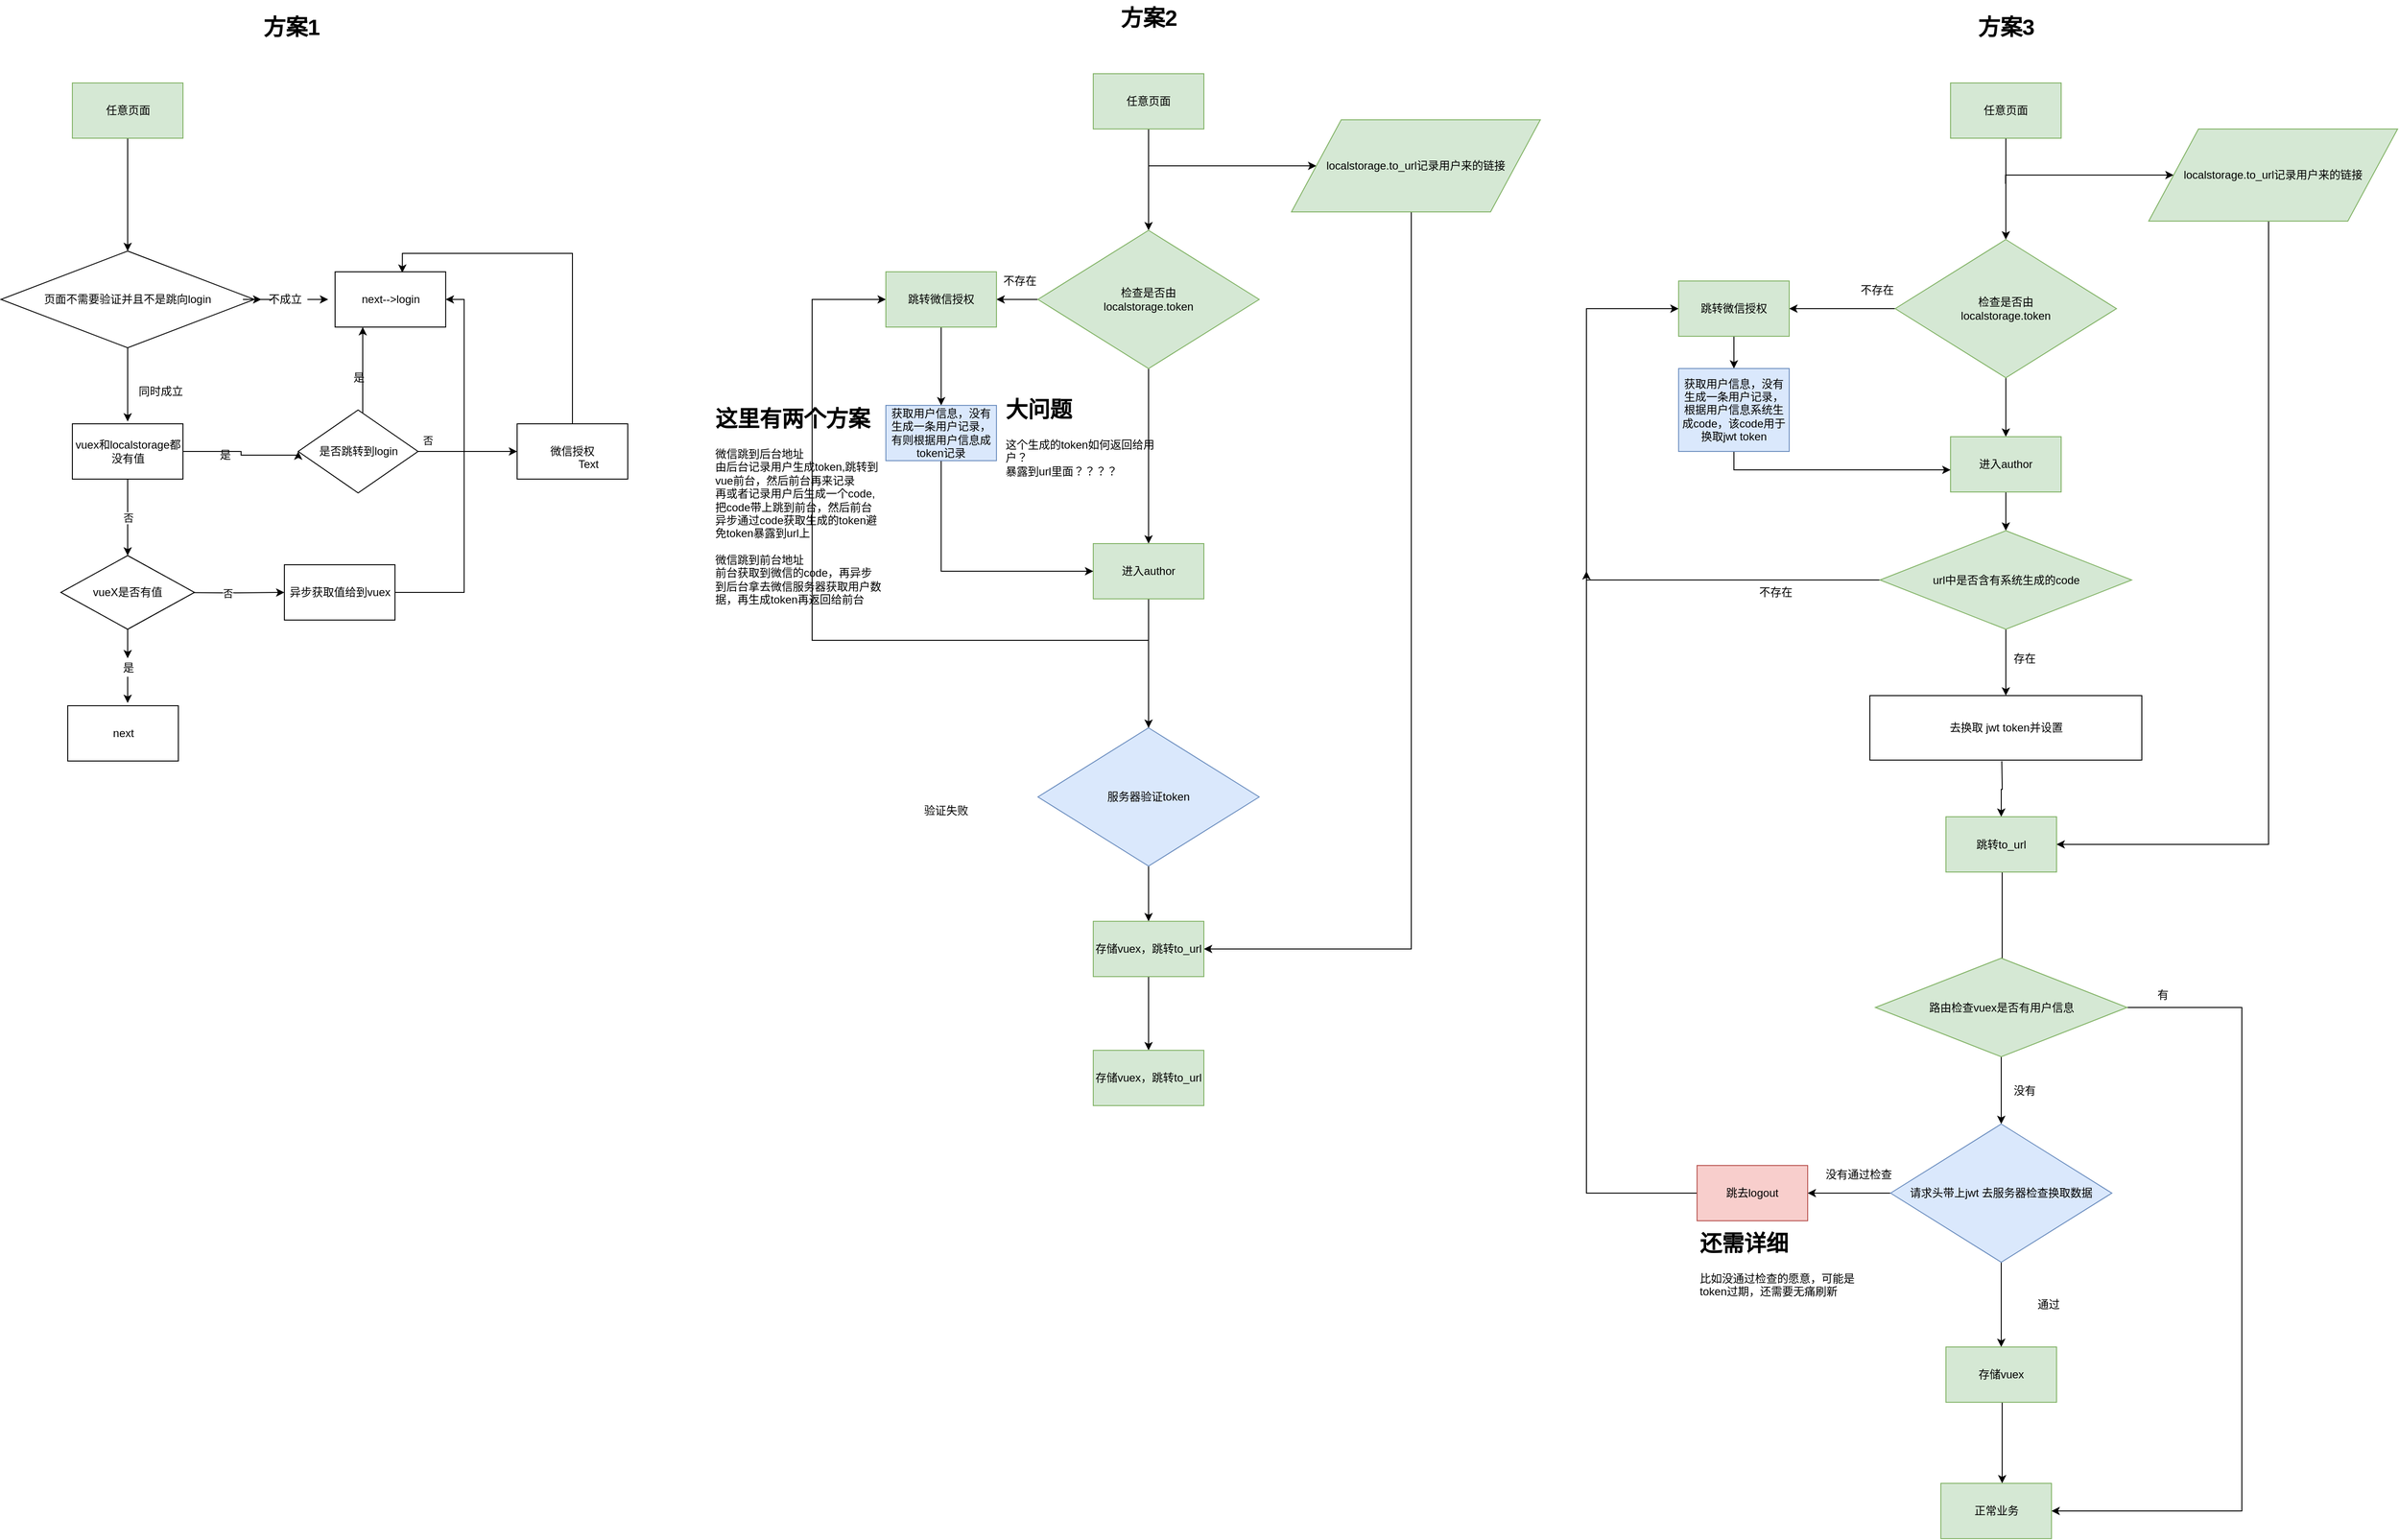 <mxfile version="12.3.8" type="github" pages="1">
  <diagram name="Page-1" id="c4acf3e9-155e-7222-9cf6-157b1a14988f">
    <mxGraphModel dx="2450" dy="944" grid="1" gridSize="10" guides="1" tooltips="1" connect="1" arrows="1" fold="1" page="1" pageScale="1" pageWidth="850" pageHeight="1100" background="#ffffff" math="0" shadow="0">
      <root>
        <mxCell id="0"/>
        <mxCell id="1" parent="0"/>
        <mxCell id="RdGBtFwpb-ngHzn6X-1z-10" style="edgeStyle=orthogonalEdgeStyle;rounded=0;orthogonalLoop=1;jettySize=auto;html=1;entryX=0;entryY=0.5;entryDx=0;entryDy=0;" parent="1" target="RdGBtFwpb-ngHzn6X-1z-11" edge="1">
          <mxGeometry relative="1" as="geometry">
            <mxPoint x="615" y="220" as="targetPoint"/>
            <mxPoint x="415" y="220" as="sourcePoint"/>
            <Array as="points">
              <mxPoint x="415" y="210"/>
            </Array>
          </mxGeometry>
        </mxCell>
        <mxCell id="RdGBtFwpb-ngHzn6X-1z-4" value="" style="edgeStyle=orthogonalEdgeStyle;rounded=0;orthogonalLoop=1;jettySize=auto;html=1;entryX=0.5;entryY=0;entryDx=0;entryDy=0;" parent="1" source="RdGBtFwpb-ngHzn6X-1z-1" target="RdGBtFwpb-ngHzn6X-1z-6" edge="1">
          <mxGeometry relative="1" as="geometry">
            <mxPoint x="415" y="250" as="targetPoint"/>
          </mxGeometry>
        </mxCell>
        <mxCell id="RdGBtFwpb-ngHzn6X-1z-1" value="任意页面" style="rounded=0;whiteSpace=wrap;html=1;fillColor=#d5e8d4;strokeColor=#82b366;" parent="1" vertex="1">
          <mxGeometry x="355" y="110" width="120" height="60" as="geometry"/>
        </mxCell>
        <mxCell id="RdGBtFwpb-ngHzn6X-1z-16" value="" style="edgeStyle=orthogonalEdgeStyle;rounded=0;orthogonalLoop=1;jettySize=auto;html=1;entryX=0.5;entryY=0;entryDx=0;entryDy=0;" parent="1" source="RdGBtFwpb-ngHzn6X-1z-6" target="RdGBtFwpb-ngHzn6X-1z-19" edge="1">
          <mxGeometry relative="1" as="geometry">
            <mxPoint x="415" y="630" as="targetPoint"/>
          </mxGeometry>
        </mxCell>
        <mxCell id="RdGBtFwpb-ngHzn6X-1z-25" style="edgeStyle=orthogonalEdgeStyle;rounded=0;orthogonalLoop=1;jettySize=auto;html=1;" parent="1" source="RdGBtFwpb-ngHzn6X-1z-6" target="RdGBtFwpb-ngHzn6X-1z-23" edge="1">
          <mxGeometry relative="1" as="geometry"/>
        </mxCell>
        <mxCell id="RdGBtFwpb-ngHzn6X-1z-6" value="检查是否由&lt;br&gt;localstorage.token" style="rhombus;whiteSpace=wrap;html=1;fillColor=#d5e8d4;strokeColor=#82b366;" parent="1" vertex="1">
          <mxGeometry x="295" y="280" width="240" height="150" as="geometry"/>
        </mxCell>
        <mxCell id="RdGBtFwpb-ngHzn6X-1z-14" value="" style="edgeStyle=orthogonalEdgeStyle;rounded=0;orthogonalLoop=1;jettySize=auto;html=1;entryX=1;entryY=0.5;entryDx=0;entryDy=0;exitX=0.5;exitY=1;exitDx=0;exitDy=0;" parent="1" source="RdGBtFwpb-ngHzn6X-1z-11" target="RdGBtFwpb-ngHzn6X-1z-31" edge="1">
          <mxGeometry relative="1" as="geometry">
            <mxPoint x="710" y="350" as="targetPoint"/>
            <Array as="points">
              <mxPoint x="700" y="260"/>
              <mxPoint x="700" y="1060"/>
            </Array>
          </mxGeometry>
        </mxCell>
        <mxCell id="RdGBtFwpb-ngHzn6X-1z-11" value="&lt;span style=&quot;white-space: normal&quot;&gt;localstorage.to_url记录用户来的链接&lt;/span&gt;" style="shape=parallelogram;perimeter=parallelogramPerimeter;whiteSpace=wrap;html=1;fillColor=#d5e8d4;strokeColor=#82b366;" parent="1" vertex="1">
          <mxGeometry x="570" y="160" width="270" height="100" as="geometry"/>
        </mxCell>
        <mxCell id="RdGBtFwpb-ngHzn6X-1z-17" value="存在" style="text;html=1;align=center;verticalAlign=middle;resizable=0;points=[];;autosize=1;" parent="1" vertex="1">
          <mxGeometry x="425" y="630" width="40" height="20" as="geometry"/>
        </mxCell>
        <mxCell id="RdGBtFwpb-ngHzn6X-1z-21" style="edgeStyle=orthogonalEdgeStyle;rounded=0;orthogonalLoop=1;jettySize=auto;html=1;" parent="1" source="RdGBtFwpb-ngHzn6X-1z-19" target="RdGBtFwpb-ngHzn6X-1z-20" edge="1">
          <mxGeometry relative="1" as="geometry">
            <mxPoint x="415" y="820" as="targetPoint"/>
          </mxGeometry>
        </mxCell>
        <mxCell id="RdGBtFwpb-ngHzn6X-1z-19" value="进入author" style="rounded=0;whiteSpace=wrap;html=1;fillColor=#d5e8d4;strokeColor=#82b366;" parent="1" vertex="1">
          <mxGeometry x="355" y="620" width="120" height="60" as="geometry"/>
        </mxCell>
        <mxCell id="RdGBtFwpb-ngHzn6X-1z-22" style="edgeStyle=orthogonalEdgeStyle;rounded=0;orthogonalLoop=1;jettySize=auto;html=1;entryX=0;entryY=0.5;entryDx=0;entryDy=0;" parent="1" source="RdGBtFwpb-ngHzn6X-1z-20" target="RdGBtFwpb-ngHzn6X-1z-23" edge="1">
          <mxGeometry relative="1" as="geometry">
            <mxPoint x="65" y="450" as="targetPoint"/>
            <mxPoint x="295" y="725" as="sourcePoint"/>
            <Array as="points">
              <mxPoint x="50" y="725"/>
              <mxPoint x="50" y="355"/>
            </Array>
          </mxGeometry>
        </mxCell>
        <mxCell id="RdGBtFwpb-ngHzn6X-1z-30" value="" style="edgeStyle=orthogonalEdgeStyle;rounded=0;orthogonalLoop=1;jettySize=auto;html=1;entryX=0.5;entryY=0;entryDx=0;entryDy=0;" parent="1" source="RdGBtFwpb-ngHzn6X-1z-20" target="RdGBtFwpb-ngHzn6X-1z-31" edge="1">
          <mxGeometry relative="1" as="geometry">
            <mxPoint x="410" y="1110" as="targetPoint"/>
          </mxGeometry>
        </mxCell>
        <mxCell id="RdGBtFwpb-ngHzn6X-1z-20" value="服务器验证token" style="rhombus;whiteSpace=wrap;html=1;fillColor=#dae8fc;strokeColor=#6c8ebf;" parent="1" vertex="1">
          <mxGeometry x="295" y="820" width="240" height="150" as="geometry"/>
        </mxCell>
        <mxCell id="RdGBtFwpb-ngHzn6X-1z-27" value="" style="edgeStyle=orthogonalEdgeStyle;rounded=0;orthogonalLoop=1;jettySize=auto;html=1;" parent="1" source="RdGBtFwpb-ngHzn6X-1z-23" target="RdGBtFwpb-ngHzn6X-1z-26" edge="1">
          <mxGeometry relative="1" as="geometry"/>
        </mxCell>
        <mxCell id="RdGBtFwpb-ngHzn6X-1z-23" value="跳转微信授权" style="rounded=0;whiteSpace=wrap;html=1;fillColor=#d5e8d4;strokeColor=#82b366;" parent="1" vertex="1">
          <mxGeometry x="130" y="325" width="120" height="60" as="geometry"/>
        </mxCell>
        <mxCell id="RdGBtFwpb-ngHzn6X-1z-28" style="edgeStyle=orthogonalEdgeStyle;rounded=0;orthogonalLoop=1;jettySize=auto;html=1;exitX=0.5;exitY=1;exitDx=0;exitDy=0;" parent="1" source="RdGBtFwpb-ngHzn6X-1z-26" target="RdGBtFwpb-ngHzn6X-1z-19" edge="1">
          <mxGeometry relative="1" as="geometry">
            <Array as="points">
              <mxPoint x="190" y="650"/>
            </Array>
          </mxGeometry>
        </mxCell>
        <mxCell id="RdGBtFwpb-ngHzn6X-1z-26" value="获取用户信息，没有生成一条用户记录，有则根据用户信息成token记录" style="rounded=0;whiteSpace=wrap;html=1;fillColor=#dae8fc;strokeColor=#6c8ebf;" parent="1" vertex="1">
          <mxGeometry x="130" y="470" width="120" height="60" as="geometry"/>
        </mxCell>
        <mxCell id="RdGBtFwpb-ngHzn6X-1z-24" value="验证失败" style="text;html=1;align=center;verticalAlign=middle;resizable=0;points=[];;autosize=1;" parent="1" vertex="1">
          <mxGeometry x="165" y="900" width="60" height="20" as="geometry"/>
        </mxCell>
        <mxCell id="RdGBtFwpb-ngHzn6X-1z-33" value="" style="edgeStyle=orthogonalEdgeStyle;rounded=0;orthogonalLoop=1;jettySize=auto;html=1;" parent="1" source="RdGBtFwpb-ngHzn6X-1z-31" target="RdGBtFwpb-ngHzn6X-1z-32" edge="1">
          <mxGeometry relative="1" as="geometry"/>
        </mxCell>
        <mxCell id="RdGBtFwpb-ngHzn6X-1z-31" value="存储vuex，跳转to_url" style="rounded=0;whiteSpace=wrap;html=1;fillColor=#d5e8d4;strokeColor=#82b366;" parent="1" vertex="1">
          <mxGeometry x="355" y="1030" width="120" height="60" as="geometry"/>
        </mxCell>
        <mxCell id="RdGBtFwpb-ngHzn6X-1z-32" value="存储vuex，跳转to_url" style="rounded=0;whiteSpace=wrap;html=1;fillColor=#d5e8d4;strokeColor=#82b366;" parent="1" vertex="1">
          <mxGeometry x="355" y="1170" width="120" height="60" as="geometry"/>
        </mxCell>
        <mxCell id="RdGBtFwpb-ngHzn6X-1z-34" value="不存在" style="text;html=1;align=center;verticalAlign=middle;resizable=0;points=[];;autosize=1;" parent="1" vertex="1">
          <mxGeometry x="250" y="325" width="50" height="20" as="geometry"/>
        </mxCell>
        <mxCell id="RdGBtFwpb-ngHzn6X-1z-36" value="&lt;h1&gt;大问题&lt;/h1&gt;&lt;div&gt;这个生成的token如何返回给用户？&lt;/div&gt;&lt;div&gt;暴露到url里面？？？？&lt;/div&gt;" style="text;html=1;strokeColor=none;fillColor=none;spacing=5;spacingTop=-20;whiteSpace=wrap;overflow=hidden;rounded=0;" parent="1" vertex="1">
          <mxGeometry x="255" y="455" width="190" height="120" as="geometry"/>
        </mxCell>
        <mxCell id="RdGBtFwpb-ngHzn6X-1z-37" value="方案2" style="text;strokeColor=none;fillColor=none;html=1;fontSize=24;fontStyle=1;verticalAlign=middle;align=center;" parent="1" vertex="1">
          <mxGeometry x="365" y="30" width="100" height="40" as="geometry"/>
        </mxCell>
        <mxCell id="hU68iRJ8JovTnebR8NAB-27" value="" style="edgeStyle=orthogonalEdgeStyle;rounded=0;orthogonalLoop=1;jettySize=auto;html=1;entryX=0.5;entryY=0;entryDx=0;entryDy=0;" parent="1" source="hU68iRJ8JovTnebR8NAB-28" target="hU68iRJ8JovTnebR8NAB-52" edge="1">
          <mxGeometry relative="1" as="geometry">
            <mxPoint x="-692.5" y="290" as="targetPoint"/>
          </mxGeometry>
        </mxCell>
        <mxCell id="hU68iRJ8JovTnebR8NAB-28" value="任意页面" style="rounded=0;whiteSpace=wrap;html=1;fillColor=#d5e8d4;strokeColor=#82b366;" parent="1" vertex="1">
          <mxGeometry x="-752.5" y="120" width="120" height="60" as="geometry"/>
        </mxCell>
        <mxCell id="hU68iRJ8JovTnebR8NAB-50" value="方案1" style="text;strokeColor=none;fillColor=none;html=1;fontSize=24;fontStyle=1;verticalAlign=middle;align=center;" parent="1" vertex="1">
          <mxGeometry x="-565" y="40" width="100" height="40" as="geometry"/>
        </mxCell>
        <mxCell id="hU68iRJ8JovTnebR8NAB-55" value="" style="edgeStyle=orthogonalEdgeStyle;rounded=0;orthogonalLoop=1;jettySize=auto;html=1;" parent="1" source="hU68iRJ8JovTnebR8NAB-52" edge="1">
          <mxGeometry relative="1" as="geometry">
            <mxPoint x="-692.5" y="487.5" as="targetPoint"/>
          </mxGeometry>
        </mxCell>
        <mxCell id="hU68iRJ8JovTnebR8NAB-59" value="" style="edgeStyle=orthogonalEdgeStyle;rounded=0;orthogonalLoop=1;jettySize=auto;html=1;" parent="1" source="hU68iRJ8JovTnebR8NAB-60" edge="1">
          <mxGeometry relative="1" as="geometry">
            <mxPoint x="-475" y="355" as="targetPoint"/>
          </mxGeometry>
        </mxCell>
        <mxCell id="hU68iRJ8JovTnebR8NAB-52" value="页面不需要验证并且不是跳向login" style="rhombus;whiteSpace=wrap;html=1;" parent="1" vertex="1">
          <mxGeometry x="-830" y="302.5" width="275" height="105" as="geometry"/>
        </mxCell>
        <mxCell id="hU68iRJ8JovTnebR8NAB-56" value="同时成立" style="text;html=1;align=center;verticalAlign=middle;resizable=0;points=[];;autosize=1;" parent="1" vertex="1">
          <mxGeometry x="-687.5" y="445" width="60" height="20" as="geometry"/>
        </mxCell>
        <mxCell id="hU68iRJ8JovTnebR8NAB-57" value="next--&amp;gt;login" style="rounded=0;whiteSpace=wrap;html=1;" parent="1" vertex="1">
          <mxGeometry x="-467.5" y="325" width="120" height="60" as="geometry"/>
        </mxCell>
        <mxCell id="hU68iRJ8JovTnebR8NAB-60" value="不成立" style="text;html=1;align=center;verticalAlign=middle;resizable=0;points=[];;autosize=1;" parent="1" vertex="1">
          <mxGeometry x="-547.5" y="345" width="50" height="20" as="geometry"/>
        </mxCell>
        <mxCell id="hU68iRJ8JovTnebR8NAB-61" value="" style="edgeStyle=orthogonalEdgeStyle;rounded=0;orthogonalLoop=1;jettySize=auto;html=1;" parent="1" source="hU68iRJ8JovTnebR8NAB-52" target="hU68iRJ8JovTnebR8NAB-60" edge="1">
          <mxGeometry relative="1" as="geometry">
            <mxPoint x="-555" y="355" as="sourcePoint"/>
            <mxPoint x="-475" y="355" as="targetPoint"/>
          </mxGeometry>
        </mxCell>
        <mxCell id="hU68iRJ8JovTnebR8NAB-64" value="否" style="edgeStyle=orthogonalEdgeStyle;rounded=0;orthogonalLoop=1;jettySize=auto;html=1;" parent="1" source="hU68iRJ8JovTnebR8NAB-62" target="hU68iRJ8JovTnebR8NAB-76" edge="1">
          <mxGeometry relative="1" as="geometry">
            <mxPoint x="-692.5" y="630" as="targetPoint"/>
          </mxGeometry>
        </mxCell>
        <mxCell id="hU68iRJ8JovTnebR8NAB-66" value="" style="edgeStyle=orthogonalEdgeStyle;rounded=0;orthogonalLoop=1;jettySize=auto;html=1;entryX=0;entryY=0.5;entryDx=0;entryDy=0;" parent="1" source="hU68iRJ8JovTnebR8NAB-62" target="hU68iRJ8JovTnebR8NAB-69" edge="1">
          <mxGeometry relative="1" as="geometry">
            <mxPoint x="-517.5" y="520" as="targetPoint"/>
            <Array as="points">
              <mxPoint x="-569.5" y="520"/>
              <mxPoint x="-569.5" y="524"/>
              <mxPoint x="-507.5" y="524"/>
            </Array>
          </mxGeometry>
        </mxCell>
        <mxCell id="hU68iRJ8JovTnebR8NAB-62" value="vuex和localstorage都没有值" style="rounded=0;whiteSpace=wrap;html=1;" parent="1" vertex="1">
          <mxGeometry x="-752.5" y="490" width="120" height="60" as="geometry"/>
        </mxCell>
        <mxCell id="hU68iRJ8JovTnebR8NAB-84" value="" style="edgeStyle=orthogonalEdgeStyle;rounded=0;orthogonalLoop=1;jettySize=auto;html=1;entryX=0.608;entryY=0.017;entryDx=0;entryDy=0;entryPerimeter=0;exitX=0.5;exitY=0;exitDx=0;exitDy=0;" parent="1" source="hU68iRJ8JovTnebR8NAB-65" target="hU68iRJ8JovTnebR8NAB-57" edge="1">
          <mxGeometry relative="1" as="geometry">
            <mxPoint x="-217.5" y="490" as="sourcePoint"/>
            <mxPoint x="-217.5" y="410" as="targetPoint"/>
            <Array as="points">
              <mxPoint x="-210" y="305"/>
              <mxPoint x="-395" y="305"/>
            </Array>
          </mxGeometry>
        </mxCell>
        <mxCell id="hU68iRJ8JovTnebR8NAB-65" value="微信授权" style="rounded=0;whiteSpace=wrap;html=1;" parent="1" vertex="1">
          <mxGeometry x="-270" y="490" width="120" height="60" as="geometry"/>
        </mxCell>
        <mxCell id="hU68iRJ8JovTnebR8NAB-67" value="是" style="text;html=1;align=center;verticalAlign=middle;resizable=0;points=[];;autosize=1;" parent="1" vertex="1">
          <mxGeometry x="-602.5" y="514" width="30" height="20" as="geometry"/>
        </mxCell>
        <mxCell id="hU68iRJ8JovTnebR8NAB-70" style="edgeStyle=orthogonalEdgeStyle;rounded=0;orthogonalLoop=1;jettySize=auto;html=1;exitX=1;exitY=0.5;exitDx=0;exitDy=0;entryX=0;entryY=0.5;entryDx=0;entryDy=0;" parent="1" source="hU68iRJ8JovTnebR8NAB-69" target="hU68iRJ8JovTnebR8NAB-65" edge="1">
          <mxGeometry relative="1" as="geometry">
            <mxPoint x="-277.5" y="520" as="targetPoint"/>
          </mxGeometry>
        </mxCell>
        <mxCell id="hU68iRJ8JovTnebR8NAB-72" value="否" style="edgeStyle=orthogonalEdgeStyle;rounded=0;orthogonalLoop=1;jettySize=auto;html=1;entryX=0.25;entryY=1;entryDx=0;entryDy=0;" parent="1" source="hU68iRJ8JovTnebR8NAB-69" target="hU68iRJ8JovTnebR8NAB-57" edge="1">
          <mxGeometry x="0.28" y="-114" relative="1" as="geometry">
            <mxPoint x="-447.5" y="390" as="targetPoint"/>
            <Array as="points">
              <mxPoint x="-437.5" y="420"/>
              <mxPoint x="-437.5" y="420"/>
            </Array>
            <mxPoint x="-44" y="90" as="offset"/>
          </mxGeometry>
        </mxCell>
        <mxCell id="hU68iRJ8JovTnebR8NAB-69" value="是否跳转到login" style="rhombus;whiteSpace=wrap;html=1;" parent="1" vertex="1">
          <mxGeometry x="-507.5" y="475" width="130" height="90" as="geometry"/>
        </mxCell>
        <mxCell id="hU68iRJ8JovTnebR8NAB-71" value="是" style="text;html=1;align=center;verticalAlign=middle;resizable=0;points=[];;autosize=1;" parent="1" vertex="1">
          <mxGeometry x="-457.5" y="430" width="30" height="20" as="geometry"/>
        </mxCell>
        <mxCell id="hU68iRJ8JovTnebR8NAB-75" value="否" style="edgeStyle=orthogonalEdgeStyle;rounded=0;orthogonalLoop=1;jettySize=auto;html=1;" parent="1" target="hU68iRJ8JovTnebR8NAB-77" edge="1">
          <mxGeometry relative="1" as="geometry">
            <mxPoint x="-647.5" y="673" as="sourcePoint"/>
            <mxPoint x="-567.5" y="673" as="targetPoint"/>
          </mxGeometry>
        </mxCell>
        <mxCell id="hU68iRJ8JovTnebR8NAB-80" value="" style="edgeStyle=orthogonalEdgeStyle;rounded=0;orthogonalLoop=1;jettySize=auto;html=1;" parent="1" source="hU68iRJ8JovTnebR8NAB-85" edge="1">
          <mxGeometry relative="1" as="geometry">
            <mxPoint x="-692.5" y="793" as="targetPoint"/>
          </mxGeometry>
        </mxCell>
        <mxCell id="hU68iRJ8JovTnebR8NAB-76" value="&lt;span style=&quot;white-space: normal&quot;&gt;vueX是否有值&lt;/span&gt;" style="rhombus;whiteSpace=wrap;html=1;" parent="1" vertex="1">
          <mxGeometry x="-765" y="633" width="145" height="80" as="geometry"/>
        </mxCell>
        <mxCell id="hU68iRJ8JovTnebR8NAB-78" style="edgeStyle=orthogonalEdgeStyle;rounded=0;orthogonalLoop=1;jettySize=auto;html=1;exitX=1;exitY=0.5;exitDx=0;exitDy=0;" parent="1" source="hU68iRJ8JovTnebR8NAB-77" target="hU68iRJ8JovTnebR8NAB-57" edge="1">
          <mxGeometry relative="1" as="geometry">
            <Array as="points">
              <mxPoint x="-327.5" y="673"/>
              <mxPoint x="-327.5" y="355"/>
            </Array>
          </mxGeometry>
        </mxCell>
        <mxCell id="hU68iRJ8JovTnebR8NAB-77" value="异步获取值给到vuex" style="rounded=0;whiteSpace=wrap;html=1;" parent="1" vertex="1">
          <mxGeometry x="-522.5" y="643" width="120" height="60" as="geometry"/>
        </mxCell>
        <mxCell id="hU68iRJ8JovTnebR8NAB-82" value="next" style="rounded=0;whiteSpace=wrap;html=1;" parent="1" vertex="1">
          <mxGeometry x="-757.5" y="796" width="120" height="60" as="geometry"/>
        </mxCell>
        <mxCell id="hU68iRJ8JovTnebR8NAB-85" value="是" style="text;html=1;align=center;verticalAlign=middle;resizable=0;points=[];;autosize=1;" parent="1" vertex="1">
          <mxGeometry x="-707.5" y="744.5" width="30" height="20" as="geometry"/>
        </mxCell>
        <mxCell id="hU68iRJ8JovTnebR8NAB-88" value="" style="edgeStyle=orthogonalEdgeStyle;rounded=0;orthogonalLoop=1;jettySize=auto;html=1;" parent="1" source="hU68iRJ8JovTnebR8NAB-76" target="hU68iRJ8JovTnebR8NAB-85" edge="1">
          <mxGeometry relative="1" as="geometry">
            <mxPoint x="-692.5" y="713" as="sourcePoint"/>
            <mxPoint x="-692.5" y="793" as="targetPoint"/>
          </mxGeometry>
        </mxCell>
        <mxCell id="hU68iRJ8JovTnebR8NAB-89" value="&lt;h1&gt;这里有两个方案&lt;/h1&gt;&lt;div&gt;微信跳到后台地址&lt;/div&gt;&lt;div&gt;由后台记录用户生成token,跳转到vue前台，然后前台再来记录&lt;/div&gt;&lt;div&gt;再或者记录用户后生成一个code,把code带上跳到前台，然后前台异步通过code获取生成的token避免token暴露到url上&lt;/div&gt;&lt;div&gt;&lt;br&gt;&lt;/div&gt;&lt;div&gt;微信跳到前台地址&lt;/div&gt;&lt;div&gt;前台获取到微信的code，再异步到后台拿去微信服务器获取用户数据，再生成token再返回给前台&lt;/div&gt;&lt;div&gt;&lt;br&gt;&lt;/div&gt;&lt;div&gt;&lt;br&gt;&lt;/div&gt;" style="text;html=1;strokeColor=none;fillColor=none;spacing=5;spacingTop=-20;whiteSpace=wrap;overflow=hidden;rounded=0;" parent="1" vertex="1">
          <mxGeometry x="-60" y="465" width="190" height="235" as="geometry"/>
        </mxCell>
        <mxCell id="hU68iRJ8JovTnebR8NAB-90" value="Text" style="text;html=1;align=center;verticalAlign=middle;resizable=0;points=[];;autosize=1;" parent="1" vertex="1">
          <mxGeometry x="-213" y="524" width="40" height="20" as="geometry"/>
        </mxCell>
        <mxCell id="KkP7iXDBzzUwFsvucT8D-1" style="edgeStyle=orthogonalEdgeStyle;rounded=0;orthogonalLoop=1;jettySize=auto;html=1;entryX=0;entryY=0.5;entryDx=0;entryDy=0;" edge="1" parent="1" target="KkP7iXDBzzUwFsvucT8D-8">
          <mxGeometry relative="1" as="geometry">
            <mxPoint x="1545" y="230" as="targetPoint"/>
            <mxPoint x="1344.706" y="229.529" as="sourcePoint"/>
            <Array as="points">
              <mxPoint x="1345" y="220"/>
            </Array>
          </mxGeometry>
        </mxCell>
        <mxCell id="KkP7iXDBzzUwFsvucT8D-2" value="" style="edgeStyle=orthogonalEdgeStyle;rounded=0;orthogonalLoop=1;jettySize=auto;html=1;entryX=0.5;entryY=0;entryDx=0;entryDy=0;" edge="1" parent="1" source="KkP7iXDBzzUwFsvucT8D-3" target="KkP7iXDBzzUwFsvucT8D-6">
          <mxGeometry relative="1" as="geometry">
            <mxPoint x="1345" y="260" as="targetPoint"/>
          </mxGeometry>
        </mxCell>
        <mxCell id="KkP7iXDBzzUwFsvucT8D-3" value="任意页面" style="rounded=0;whiteSpace=wrap;html=1;fillColor=#d5e8d4;strokeColor=#82b366;" vertex="1" parent="1">
          <mxGeometry x="1285" y="120" width="120" height="60" as="geometry"/>
        </mxCell>
        <mxCell id="KkP7iXDBzzUwFsvucT8D-4" value="" style="edgeStyle=orthogonalEdgeStyle;rounded=0;orthogonalLoop=1;jettySize=auto;html=1;entryX=0.5;entryY=0;entryDx=0;entryDy=0;" edge="1" parent="1" source="KkP7iXDBzzUwFsvucT8D-6" target="KkP7iXDBzzUwFsvucT8D-11">
          <mxGeometry relative="1" as="geometry">
            <mxPoint x="1345" y="640" as="targetPoint"/>
          </mxGeometry>
        </mxCell>
        <mxCell id="KkP7iXDBzzUwFsvucT8D-5" style="edgeStyle=orthogonalEdgeStyle;rounded=0;orthogonalLoop=1;jettySize=auto;html=1;" edge="1" parent="1" source="KkP7iXDBzzUwFsvucT8D-6" target="KkP7iXDBzzUwFsvucT8D-16">
          <mxGeometry relative="1" as="geometry"/>
        </mxCell>
        <mxCell id="KkP7iXDBzzUwFsvucT8D-6" value="检查是否由&lt;br&gt;localstorage.token" style="rhombus;whiteSpace=wrap;html=1;fillColor=#d5e8d4;strokeColor=#82b366;" vertex="1" parent="1">
          <mxGeometry x="1225" y="290" width="240" height="150" as="geometry"/>
        </mxCell>
        <mxCell id="KkP7iXDBzzUwFsvucT8D-7" value="" style="edgeStyle=orthogonalEdgeStyle;rounded=0;orthogonalLoop=1;jettySize=auto;html=1;entryX=1;entryY=0.5;entryDx=0;entryDy=0;exitX=0.5;exitY=1;exitDx=0;exitDy=0;" edge="1" parent="1" source="KkP7iXDBzzUwFsvucT8D-8" target="KkP7iXDBzzUwFsvucT8D-21">
          <mxGeometry relative="1" as="geometry">
            <mxPoint x="1640" y="360" as="targetPoint"/>
            <Array as="points">
              <mxPoint x="1630" y="270"/>
              <mxPoint x="1630" y="947"/>
            </Array>
          </mxGeometry>
        </mxCell>
        <mxCell id="KkP7iXDBzzUwFsvucT8D-8" value="&lt;span style=&quot;white-space: normal&quot;&gt;localstorage.to_url记录用户来的链接&lt;/span&gt;" style="shape=parallelogram;perimeter=parallelogramPerimeter;whiteSpace=wrap;html=1;fillColor=#d5e8d4;strokeColor=#82b366;" vertex="1" parent="1">
          <mxGeometry x="1500" y="170" width="270" height="100" as="geometry"/>
        </mxCell>
        <mxCell id="KkP7iXDBzzUwFsvucT8D-9" value="存在" style="text;html=1;align=center;verticalAlign=middle;resizable=0;points=[];;autosize=1;" vertex="1" parent="1">
          <mxGeometry x="1345" y="734.5" width="40" height="20" as="geometry"/>
        </mxCell>
        <mxCell id="KkP7iXDBzzUwFsvucT8D-30" value="" style="edgeStyle=orthogonalEdgeStyle;rounded=0;orthogonalLoop=1;jettySize=auto;html=1;" edge="1" parent="1" source="KkP7iXDBzzUwFsvucT8D-11" target="KkP7iXDBzzUwFsvucT8D-31">
          <mxGeometry relative="1" as="geometry">
            <mxPoint x="1345" y="644" as="targetPoint"/>
          </mxGeometry>
        </mxCell>
        <mxCell id="KkP7iXDBzzUwFsvucT8D-11" value="进入author" style="rounded=0;whiteSpace=wrap;html=1;fillColor=#d5e8d4;strokeColor=#82b366;" vertex="1" parent="1">
          <mxGeometry x="1285" y="504" width="120" height="60" as="geometry"/>
        </mxCell>
        <mxCell id="KkP7iXDBzzUwFsvucT8D-12" style="edgeStyle=orthogonalEdgeStyle;rounded=0;orthogonalLoop=1;jettySize=auto;html=1;entryX=0;entryY=0.5;entryDx=0;entryDy=0;exitX=0;exitY=0.5;exitDx=0;exitDy=0;" edge="1" parent="1" source="KkP7iXDBzzUwFsvucT8D-58" target="KkP7iXDBzzUwFsvucT8D-16">
          <mxGeometry relative="1" as="geometry">
            <mxPoint x="995" y="460" as="targetPoint"/>
            <mxPoint x="890" y="1330" as="sourcePoint"/>
            <Array as="points">
              <mxPoint x="890" y="1325"/>
              <mxPoint x="890" y="365"/>
            </Array>
          </mxGeometry>
        </mxCell>
        <mxCell id="KkP7iXDBzzUwFsvucT8D-13" value="" style="edgeStyle=orthogonalEdgeStyle;rounded=0;orthogonalLoop=1;jettySize=auto;html=1;entryX=0.5;entryY=0;entryDx=0;entryDy=0;" edge="1" parent="1" target="KkP7iXDBzzUwFsvucT8D-21">
          <mxGeometry relative="1" as="geometry">
            <mxPoint x="1335" y="996.5" as="targetPoint"/>
            <mxPoint x="1340.588" y="856.132" as="sourcePoint"/>
          </mxGeometry>
        </mxCell>
        <mxCell id="KkP7iXDBzzUwFsvucT8D-15" value="" style="edgeStyle=orthogonalEdgeStyle;rounded=0;orthogonalLoop=1;jettySize=auto;html=1;" edge="1" parent="1" source="KkP7iXDBzzUwFsvucT8D-16" target="KkP7iXDBzzUwFsvucT8D-18">
          <mxGeometry relative="1" as="geometry"/>
        </mxCell>
        <mxCell id="KkP7iXDBzzUwFsvucT8D-16" value="跳转微信授权" style="rounded=0;whiteSpace=wrap;html=1;fillColor=#d5e8d4;strokeColor=#82b366;" vertex="1" parent="1">
          <mxGeometry x="990" y="335" width="120" height="60" as="geometry"/>
        </mxCell>
        <mxCell id="KkP7iXDBzzUwFsvucT8D-17" style="edgeStyle=orthogonalEdgeStyle;rounded=0;orthogonalLoop=1;jettySize=auto;html=1;exitX=0.5;exitY=1;exitDx=0;exitDy=0;" edge="1" parent="1" source="KkP7iXDBzzUwFsvucT8D-18" target="KkP7iXDBzzUwFsvucT8D-11">
          <mxGeometry relative="1" as="geometry">
            <Array as="points">
              <mxPoint x="1050" y="540"/>
            </Array>
            <mxPoint x="1295" y="610" as="targetPoint"/>
          </mxGeometry>
        </mxCell>
        <mxCell id="KkP7iXDBzzUwFsvucT8D-18" value="获取用户信息，没有生成一条用户记录，根据用户信息系统生成code，该code用于换取jwt token" style="rounded=0;whiteSpace=wrap;html=1;fillColor=#dae8fc;strokeColor=#6c8ebf;" vertex="1" parent="1">
          <mxGeometry x="990" y="430" width="120" height="90" as="geometry"/>
        </mxCell>
        <mxCell id="KkP7iXDBzzUwFsvucT8D-19" value="没有" style="text;html=1;align=center;verticalAlign=middle;resizable=0;points=[];;autosize=1;" vertex="1" parent="1">
          <mxGeometry x="1345" y="1203.5" width="40" height="20" as="geometry"/>
        </mxCell>
        <mxCell id="KkP7iXDBzzUwFsvucT8D-42" style="edgeStyle=orthogonalEdgeStyle;rounded=0;orthogonalLoop=1;jettySize=auto;html=1;entryX=0.5;entryY=0;entryDx=0;entryDy=0;" edge="1" parent="1" source="KkP7iXDBzzUwFsvucT8D-21" target="KkP7iXDBzzUwFsvucT8D-40">
          <mxGeometry relative="1" as="geometry">
            <Array as="points">
              <mxPoint x="1341" y="1080"/>
            </Array>
          </mxGeometry>
        </mxCell>
        <mxCell id="KkP7iXDBzzUwFsvucT8D-21" value="跳转to_url" style="rounded=0;whiteSpace=wrap;html=1;fillColor=#d5e8d4;strokeColor=#82b366;" vertex="1" parent="1">
          <mxGeometry x="1280" y="916.5" width="120" height="60" as="geometry"/>
        </mxCell>
        <mxCell id="KkP7iXDBzzUwFsvucT8D-23" value="不存在" style="text;html=1;align=center;verticalAlign=middle;resizable=0;points=[];;autosize=1;" vertex="1" parent="1">
          <mxGeometry x="1180" y="335" width="50" height="20" as="geometry"/>
        </mxCell>
        <mxCell id="KkP7iXDBzzUwFsvucT8D-25" value="方案3" style="text;strokeColor=none;fillColor=none;html=1;fontSize=24;fontStyle=1;verticalAlign=middle;align=center;" vertex="1" parent="1">
          <mxGeometry x="1295" y="40" width="100" height="40" as="geometry"/>
        </mxCell>
        <mxCell id="KkP7iXDBzzUwFsvucT8D-32" style="edgeStyle=orthogonalEdgeStyle;rounded=0;orthogonalLoop=1;jettySize=auto;html=1;" edge="1" parent="1" source="KkP7iXDBzzUwFsvucT8D-31">
          <mxGeometry relative="1" as="geometry">
            <mxPoint x="890" y="650" as="targetPoint"/>
            <Array as="points">
              <mxPoint x="890" y="660"/>
            </Array>
          </mxGeometry>
        </mxCell>
        <mxCell id="KkP7iXDBzzUwFsvucT8D-35" value="" style="edgeStyle=orthogonalEdgeStyle;rounded=0;orthogonalLoop=1;jettySize=auto;html=1;entryX=0.5;entryY=0;entryDx=0;entryDy=0;" edge="1" parent="1" source="KkP7iXDBzzUwFsvucT8D-31" target="KkP7iXDBzzUwFsvucT8D-36">
          <mxGeometry relative="1" as="geometry">
            <mxPoint x="1345" y="793" as="targetPoint"/>
          </mxGeometry>
        </mxCell>
        <mxCell id="KkP7iXDBzzUwFsvucT8D-31" value="url中是否含有系统生成的code" style="rhombus;whiteSpace=wrap;html=1;fillColor=#d5e8d4;strokeColor=#82b366;" vertex="1" parent="1">
          <mxGeometry x="1208.5" y="606" width="273" height="107" as="geometry"/>
        </mxCell>
        <mxCell id="KkP7iXDBzzUwFsvucT8D-33" value="不存在" style="text;html=1;align=center;verticalAlign=middle;resizable=0;points=[];;autosize=1;" vertex="1" parent="1">
          <mxGeometry x="1070" y="663" width="50" height="20" as="geometry"/>
        </mxCell>
        <mxCell id="KkP7iXDBzzUwFsvucT8D-36" value="去换取 jwt token并设置" style="rounded=0;whiteSpace=wrap;html=1;" vertex="1" parent="1">
          <mxGeometry x="1197.5" y="785" width="295" height="70" as="geometry"/>
        </mxCell>
        <mxCell id="KkP7iXDBzzUwFsvucT8D-45" value="" style="edgeStyle=orthogonalEdgeStyle;rounded=0;orthogonalLoop=1;jettySize=auto;html=1;" edge="1" parent="1" source="KkP7iXDBzzUwFsvucT8D-40" target="KkP7iXDBzzUwFsvucT8D-41">
          <mxGeometry relative="1" as="geometry"/>
        </mxCell>
        <mxCell id="KkP7iXDBzzUwFsvucT8D-47" value="" style="edgeStyle=orthogonalEdgeStyle;rounded=0;orthogonalLoop=1;jettySize=auto;html=1;entryX=1;entryY=0.5;entryDx=0;entryDy=0;" edge="1" parent="1" source="KkP7iXDBzzUwFsvucT8D-40" target="KkP7iXDBzzUwFsvucT8D-61">
          <mxGeometry relative="1" as="geometry">
            <mxPoint x="1552.353" y="1659.529" as="targetPoint"/>
            <Array as="points">
              <mxPoint x="1601" y="1123"/>
              <mxPoint x="1601" y="1670"/>
            </Array>
          </mxGeometry>
        </mxCell>
        <mxCell id="KkP7iXDBzzUwFsvucT8D-40" value="路由检查vuex是否有用户信息" style="rhombus;whiteSpace=wrap;html=1;fillColor=#d5e8d4;strokeColor=#82b366;" vertex="1" parent="1">
          <mxGeometry x="1203.5" y="1070" width="273" height="107" as="geometry"/>
        </mxCell>
        <mxCell id="KkP7iXDBzzUwFsvucT8D-53" value="" style="edgeStyle=orthogonalEdgeStyle;rounded=0;orthogonalLoop=1;jettySize=auto;html=1;" edge="1" parent="1" source="KkP7iXDBzzUwFsvucT8D-41" target="KkP7iXDBzzUwFsvucT8D-60">
          <mxGeometry relative="1" as="geometry">
            <mxPoint x="1340" y="1480" as="targetPoint"/>
          </mxGeometry>
        </mxCell>
        <mxCell id="KkP7iXDBzzUwFsvucT8D-57" value="" style="edgeStyle=orthogonalEdgeStyle;rounded=0;orthogonalLoop=1;jettySize=auto;html=1;" edge="1" parent="1" source="KkP7iXDBzzUwFsvucT8D-41" target="KkP7iXDBzzUwFsvucT8D-58">
          <mxGeometry relative="1" as="geometry">
            <mxPoint x="1540" y="1325" as="targetPoint"/>
          </mxGeometry>
        </mxCell>
        <mxCell id="KkP7iXDBzzUwFsvucT8D-41" value="请求头带上jwt 去服务器检查换取数据" style="rhombus;whiteSpace=wrap;html=1;fillColor=#dae8fc;strokeColor=#6c8ebf;" vertex="1" parent="1">
          <mxGeometry x="1220" y="1250" width="240" height="150" as="geometry"/>
        </mxCell>
        <mxCell id="KkP7iXDBzzUwFsvucT8D-49" value="有" style="text;html=1;align=center;verticalAlign=middle;resizable=0;points=[];;autosize=1;" vertex="1" parent="1">
          <mxGeometry x="1500" y="1099.5" width="30" height="20" as="geometry"/>
        </mxCell>
        <mxCell id="KkP7iXDBzzUwFsvucT8D-54" value="没有通过检查" style="text;html=1;align=center;verticalAlign=middle;resizable=0;points=[];;autosize=1;" vertex="1" parent="1">
          <mxGeometry x="1140" y="1295" width="90" height="20" as="geometry"/>
        </mxCell>
        <mxCell id="KkP7iXDBzzUwFsvucT8D-55" value="通过" style="text;html=1;align=center;verticalAlign=middle;resizable=0;points=[];;autosize=1;" vertex="1" parent="1">
          <mxGeometry x="1371" y="1436" width="40" height="20" as="geometry"/>
        </mxCell>
        <mxCell id="KkP7iXDBzzUwFsvucT8D-58" value="跳去logout" style="rounded=0;whiteSpace=wrap;html=1;fillColor=#f8cecc;strokeColor=#b85450;" vertex="1" parent="1">
          <mxGeometry x="1010" y="1295" width="120" height="60" as="geometry"/>
        </mxCell>
        <mxCell id="KkP7iXDBzzUwFsvucT8D-59" value="&lt;h1&gt;还需详细&lt;/h1&gt;&lt;div&gt;比如没通过检查的愿意，可能是token过期，还需要无痛刷新&lt;/div&gt;" style="text;html=1;strokeColor=none;fillColor=none;spacing=5;spacingTop=-20;whiteSpace=wrap;overflow=hidden;rounded=0;" vertex="1" parent="1">
          <mxGeometry x="1007.5" y="1360" width="190" height="120" as="geometry"/>
        </mxCell>
        <mxCell id="KkP7iXDBzzUwFsvucT8D-62" value="" style="edgeStyle=orthogonalEdgeStyle;rounded=0;orthogonalLoop=1;jettySize=auto;html=1;" edge="1" parent="1" source="KkP7iXDBzzUwFsvucT8D-60" target="KkP7iXDBzzUwFsvucT8D-61">
          <mxGeometry relative="1" as="geometry">
            <Array as="points">
              <mxPoint x="1341" y="1620"/>
              <mxPoint x="1341" y="1620"/>
            </Array>
          </mxGeometry>
        </mxCell>
        <mxCell id="KkP7iXDBzzUwFsvucT8D-60" value="存储vuex" style="rounded=0;whiteSpace=wrap;html=1;fillColor=#d5e8d4;strokeColor=#82b366;" vertex="1" parent="1">
          <mxGeometry x="1280" y="1492" width="120" height="60" as="geometry"/>
        </mxCell>
        <mxCell id="KkP7iXDBzzUwFsvucT8D-61" value="正常业务" style="rounded=0;whiteSpace=wrap;html=1;fillColor=#d5e8d4;strokeColor=#82b366;" vertex="1" parent="1">
          <mxGeometry x="1274.5" y="1640" width="120" height="60" as="geometry"/>
        </mxCell>
      </root>
    </mxGraphModel>
  </diagram>
</mxfile>
